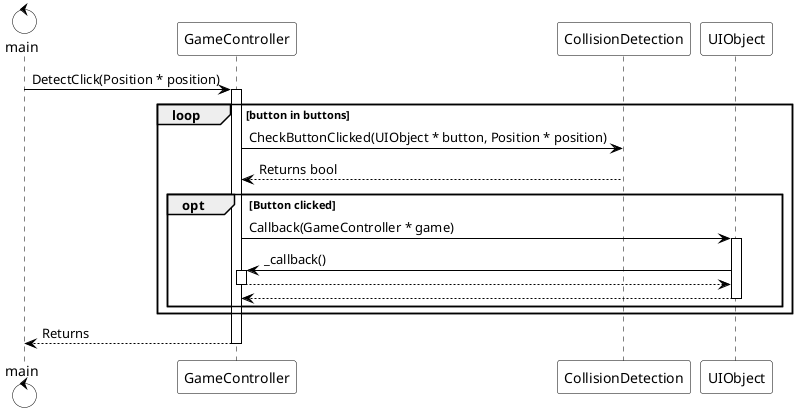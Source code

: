 @startuml
skinparam sequence {
    ArrowColor Black
    ActorBorderColor Black
    LifeLineBorderColor Black
    ArrowMessageAlignment center
    ParticipantBorderColor Black
    ParticipantBackgroundColor White
    BoxBorderColor Black
}

skinparam Collections {
    BorderColor Black
    BackgroundColor White
}

skinparam control{
    BorderColor Black
    BackgroundColor White
}

control main
participant GameController
participant CollisionDetection
participant UIObject
main -> GameController : DetectClick(Position * position)
activate GameController
loop button in buttons
    GameController -> CollisionDetection : CheckButtonClicked(UIObject * button, Position * position)
    CollisionDetection --> GameController : Returns bool
    opt Button clicked
        GameController -> UIObject : Callback(GameController * game)
        activate UIObject
        UIObject -> GameController : _callback()
        activate GameController
        GameController --> UIObject 
        deactivate GameController
        UIObject --> GameController
        deactivate UIObject
    end
end
GameController --> main : Returns
deactivate GameController

@enduml